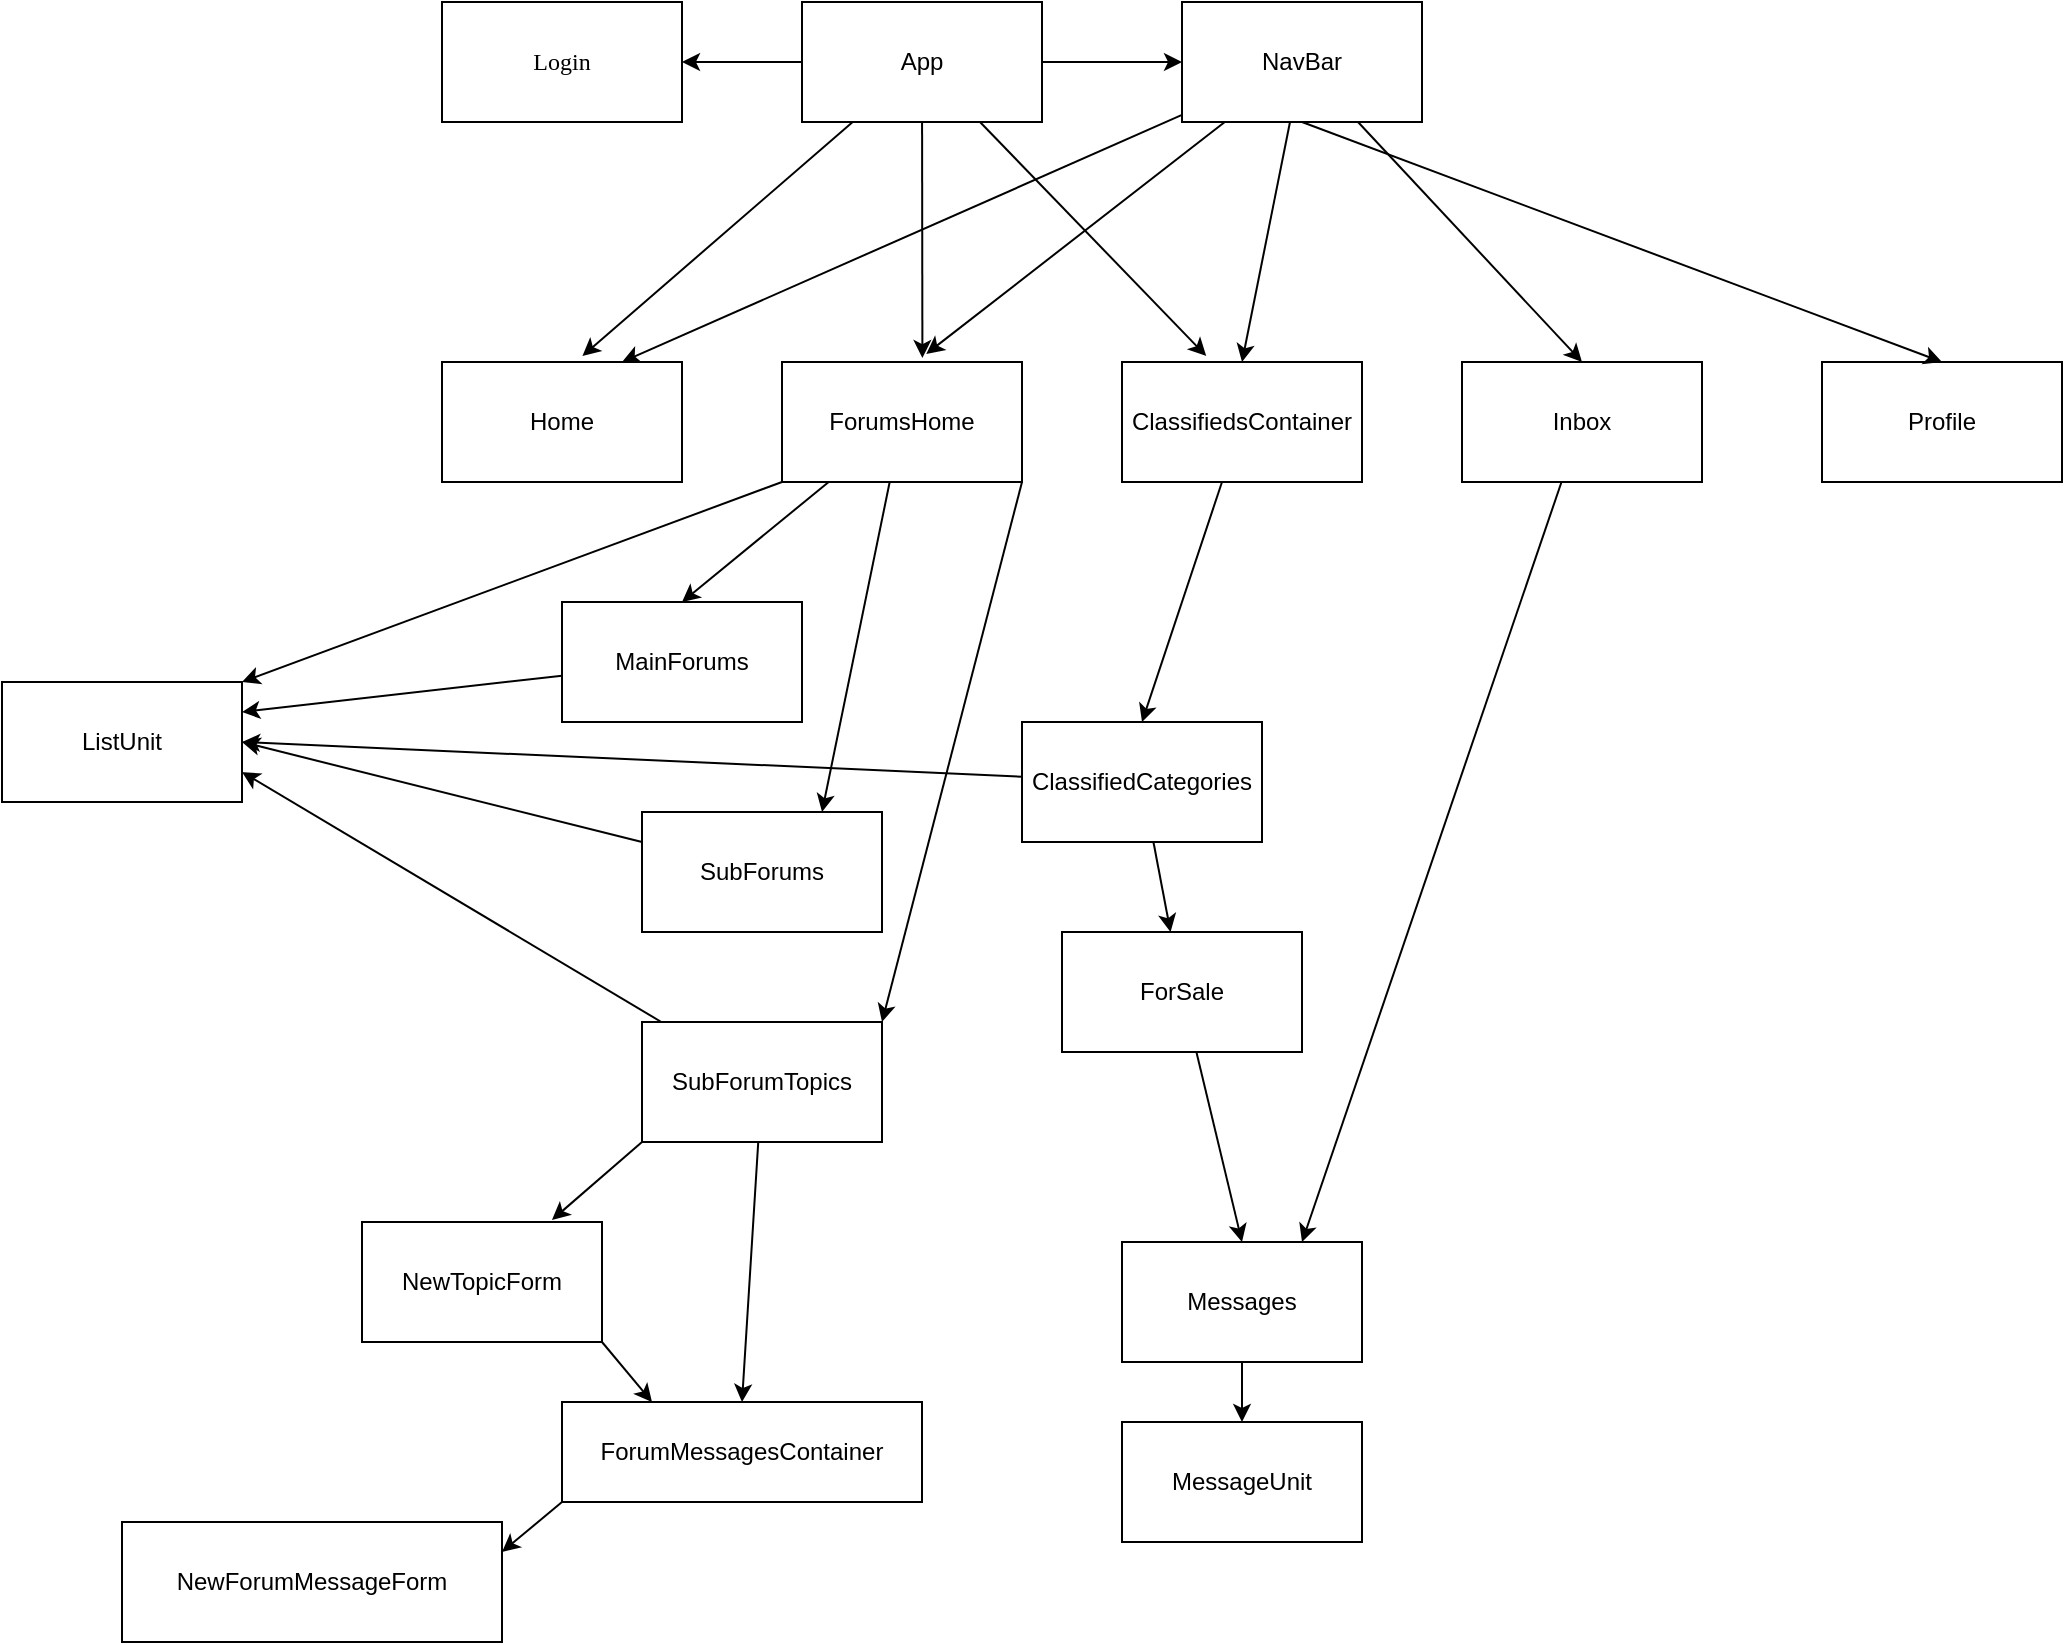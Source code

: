 <mxfile>
    <diagram id="ThbgS6NjA9mEhRyuva3a" name="Page-1">
        <mxGraphModel dx="1866" dy="467" grid="1" gridSize="10" guides="1" tooltips="1" connect="1" arrows="1" fold="1" page="1" pageScale="1" pageWidth="1100" pageHeight="850" math="0" shadow="0">
            <root>
                <mxCell id="0"/>
                <mxCell id="1" parent="0"/>
                <mxCell id="3" value="Home" style="rounded=0;whiteSpace=wrap;html=1;" parent="1" vertex="1">
                    <mxGeometry x="30" y="200" width="120" height="60" as="geometry"/>
                </mxCell>
                <mxCell id="38" style="edgeStyle=none;html=1;entryX=0.75;entryY=0;entryDx=0;entryDy=0;fontFamily=Verdana;" parent="1" source="4" target="16" edge="1">
                    <mxGeometry relative="1" as="geometry"/>
                </mxCell>
                <mxCell id="4" value="Inbox" style="rounded=0;whiteSpace=wrap;html=1;" parent="1" vertex="1">
                    <mxGeometry x="540" y="200" width="120" height="60" as="geometry"/>
                </mxCell>
                <mxCell id="33" style="edgeStyle=none;html=1;entryX=0.5;entryY=0;entryDx=0;entryDy=0;fontFamily=Verdana;" parent="1" source="5" target="17" edge="1">
                    <mxGeometry relative="1" as="geometry"/>
                </mxCell>
                <mxCell id="5" value="ClassifiedsContainer" style="rounded=0;whiteSpace=wrap;html=1;" parent="1" vertex="1">
                    <mxGeometry x="370" y="200" width="120" height="60" as="geometry"/>
                </mxCell>
                <mxCell id="20" style="edgeStyle=none;html=1;exitX=0;exitY=0.5;exitDx=0;exitDy=0;entryX=1;entryY=0.5;entryDx=0;entryDy=0;fontFamily=Verdana;" parent="1" source="6" target="10" edge="1">
                    <mxGeometry relative="1" as="geometry"/>
                </mxCell>
                <mxCell id="21" style="edgeStyle=none;html=1;fontFamily=Verdana;entryX=0.585;entryY=-0.05;entryDx=0;entryDy=0;entryPerimeter=0;" parent="1" source="6" target="3" edge="1">
                    <mxGeometry relative="1" as="geometry">
                        <mxPoint x="100" y="190" as="targetPoint"/>
                    </mxGeometry>
                </mxCell>
                <mxCell id="22" style="edgeStyle=none;html=1;entryX=0.585;entryY=-0.033;entryDx=0;entryDy=0;entryPerimeter=0;fontFamily=Verdana;" parent="1" source="6" target="7" edge="1">
                    <mxGeometry relative="1" as="geometry"/>
                </mxCell>
                <mxCell id="23" style="edgeStyle=none;html=1;entryX=0.351;entryY=-0.05;entryDx=0;entryDy=0;entryPerimeter=0;fontFamily=Verdana;" parent="1" source="6" target="5" edge="1">
                    <mxGeometry relative="1" as="geometry"/>
                </mxCell>
                <mxCell id="39" style="edgeStyle=none;html=1;entryX=0;entryY=0.5;entryDx=0;entryDy=0;fontFamily=Verdana;" parent="1" source="6" target="9" edge="1">
                    <mxGeometry relative="1" as="geometry"/>
                </mxCell>
                <mxCell id="6" value="App" style="rounded=0;whiteSpace=wrap;html=1;" parent="1" vertex="1">
                    <mxGeometry x="210" y="20" width="120" height="60" as="geometry"/>
                </mxCell>
                <mxCell id="40" style="edgeStyle=none;html=1;fontFamily=Verdana;entryX=0.5;entryY=0;entryDx=0;entryDy=0;" parent="1" source="7" target="48" edge="1">
                    <mxGeometry relative="1" as="geometry">
                        <mxPoint x="260" y="300" as="targetPoint"/>
                    </mxGeometry>
                </mxCell>
                <mxCell id="44" style="edgeStyle=none;html=1;exitX=0;exitY=1;exitDx=0;exitDy=0;entryX=1;entryY=0;entryDx=0;entryDy=0;fontFamily=Verdana;" parent="1" source="7" target="42" edge="1">
                    <mxGeometry relative="1" as="geometry"/>
                </mxCell>
                <mxCell id="50" style="edgeStyle=none;html=1;entryX=0.75;entryY=0;entryDx=0;entryDy=0;fontFamily=Verdana;" parent="1" source="7" target="13" edge="1">
                    <mxGeometry relative="1" as="geometry"/>
                </mxCell>
                <mxCell id="51" style="edgeStyle=none;html=1;exitX=1;exitY=1;exitDx=0;exitDy=0;entryX=1;entryY=0;entryDx=0;entryDy=0;fontFamily=Verdana;" parent="1" source="7" target="15" edge="1">
                    <mxGeometry relative="1" as="geometry"/>
                </mxCell>
                <mxCell id="7" value="ForumsHome" style="rounded=0;whiteSpace=wrap;html=1;" parent="1" vertex="1">
                    <mxGeometry x="200" y="200" width="120" height="60" as="geometry"/>
                </mxCell>
                <mxCell id="8" value="Profile" style="rounded=0;whiteSpace=wrap;html=1;" parent="1" vertex="1">
                    <mxGeometry x="720" y="200" width="120" height="60" as="geometry"/>
                </mxCell>
                <mxCell id="27" style="edgeStyle=none;html=1;exitX=0.5;exitY=1;exitDx=0;exitDy=0;entryX=0.5;entryY=0;entryDx=0;entryDy=0;fontFamily=Verdana;" parent="1" source="9" target="8" edge="1">
                    <mxGeometry relative="1" as="geometry"/>
                </mxCell>
                <mxCell id="29" style="edgeStyle=none;html=1;entryX=0.5;entryY=0;entryDx=0;entryDy=0;fontFamily=Verdana;" parent="1" source="9" target="4" edge="1">
                    <mxGeometry relative="1" as="geometry"/>
                </mxCell>
                <mxCell id="30" style="edgeStyle=none;html=1;entryX=0.5;entryY=0;entryDx=0;entryDy=0;fontFamily=Verdana;" parent="1" source="9" target="5" edge="1">
                    <mxGeometry relative="1" as="geometry"/>
                </mxCell>
                <mxCell id="31" style="edgeStyle=none;html=1;entryX=0.601;entryY=-0.067;entryDx=0;entryDy=0;entryPerimeter=0;fontFamily=Verdana;" parent="1" source="9" target="7" edge="1">
                    <mxGeometry relative="1" as="geometry"/>
                </mxCell>
                <mxCell id="32" style="edgeStyle=none;html=1;entryX=0.75;entryY=0;entryDx=0;entryDy=0;fontFamily=Verdana;" parent="1" source="9" target="3" edge="1">
                    <mxGeometry relative="1" as="geometry"/>
                </mxCell>
                <mxCell id="9" value="NavBar" style="rounded=0;whiteSpace=wrap;html=1;" parent="1" vertex="1">
                    <mxGeometry x="400" y="20" width="120" height="60" as="geometry"/>
                </mxCell>
                <object label="Login" id="10">
                    <mxCell style="rounded=0;whiteSpace=wrap;html=1;fontFamily=Verdana;" parent="1" vertex="1">
                        <mxGeometry x="30" y="20" width="120" height="60" as="geometry"/>
                    </mxCell>
                </object>
                <mxCell id="45" style="edgeStyle=none;html=1;entryX=1;entryY=0.5;entryDx=0;entryDy=0;fontFamily=Verdana;" parent="1" source="13" target="42" edge="1">
                    <mxGeometry relative="1" as="geometry"/>
                </mxCell>
                <mxCell id="13" value="SubForums" style="rounded=0;whiteSpace=wrap;html=1;" parent="1" vertex="1">
                    <mxGeometry x="130" y="425" width="120" height="60" as="geometry"/>
                </mxCell>
                <mxCell id="46" style="edgeStyle=none;html=1;entryX=1;entryY=0.75;entryDx=0;entryDy=0;fontFamily=Verdana;" parent="1" source="15" target="42" edge="1">
                    <mxGeometry relative="1" as="geometry"/>
                </mxCell>
                <mxCell id="54" style="edgeStyle=none;html=1;exitX=0;exitY=1;exitDx=0;exitDy=0;entryX=0.875;entryY=-0.017;entryDx=0;entryDy=0;entryPerimeter=0;" parent="1" source="15" edge="1">
                    <mxGeometry relative="1" as="geometry">
                        <mxPoint x="85" y="628.98" as="targetPoint"/>
                    </mxGeometry>
                </mxCell>
                <mxCell id="57" style="edgeStyle=none;html=1;entryX=0.5;entryY=0;entryDx=0;entryDy=0;" parent="1" source="15" target="56" edge="1">
                    <mxGeometry relative="1" as="geometry"/>
                </mxCell>
                <mxCell id="15" value="SubForumTopics" style="rounded=0;whiteSpace=wrap;html=1;" parent="1" vertex="1">
                    <mxGeometry x="130" y="530" width="120" height="60" as="geometry"/>
                </mxCell>
                <mxCell id="35" style="edgeStyle=none;html=1;fontFamily=Verdana;" parent="1" source="16" target="19" edge="1">
                    <mxGeometry relative="1" as="geometry"/>
                </mxCell>
                <mxCell id="16" value="Messages" style="rounded=0;whiteSpace=wrap;html=1;" parent="1" vertex="1">
                    <mxGeometry x="370" y="640" width="120" height="60" as="geometry"/>
                </mxCell>
                <mxCell id="34" style="edgeStyle=none;html=1;fontFamily=Verdana;" parent="1" source="17" target="18" edge="1">
                    <mxGeometry relative="1" as="geometry"/>
                </mxCell>
                <mxCell id="47" value="" style="edgeStyle=none;html=1;fontFamily=Verdana;entryX=1;entryY=0.5;entryDx=0;entryDy=0;" parent="1" source="17" target="42" edge="1">
                    <mxGeometry relative="1" as="geometry">
                        <mxPoint x="330" y="370" as="targetPoint"/>
                    </mxGeometry>
                </mxCell>
                <mxCell id="17" value="ClassifiedCategories" style="rounded=0;whiteSpace=wrap;html=1;" parent="1" vertex="1">
                    <mxGeometry x="320" y="380" width="120" height="60" as="geometry"/>
                </mxCell>
                <mxCell id="37" style="edgeStyle=none;html=1;entryX=0.5;entryY=0;entryDx=0;entryDy=0;fontFamily=Verdana;" parent="1" source="18" target="16" edge="1">
                    <mxGeometry relative="1" as="geometry"/>
                </mxCell>
                <mxCell id="18" value="ForSale" style="rounded=0;whiteSpace=wrap;html=1;" parent="1" vertex="1">
                    <mxGeometry x="340" y="485" width="120" height="60" as="geometry"/>
                </mxCell>
                <mxCell id="19" value="MessageUnit" style="rounded=0;whiteSpace=wrap;html=1;" parent="1" vertex="1">
                    <mxGeometry x="370" y="730" width="120" height="60" as="geometry"/>
                </mxCell>
                <mxCell id="42" value="ListUnit" style="rounded=0;whiteSpace=wrap;html=1;" parent="1" vertex="1">
                    <mxGeometry x="-190" y="360" width="120" height="60" as="geometry"/>
                </mxCell>
                <mxCell id="52" style="edgeStyle=none;html=1;entryX=1;entryY=0.25;entryDx=0;entryDy=0;fontFamily=Verdana;" parent="1" source="48" target="42" edge="1">
                    <mxGeometry relative="1" as="geometry"/>
                </mxCell>
                <mxCell id="48" value="MainForums&lt;br&gt;" style="rounded=0;whiteSpace=wrap;html=1;" parent="1" vertex="1">
                    <mxGeometry x="90" y="320" width="120" height="60" as="geometry"/>
                </mxCell>
                <mxCell id="58" style="edgeStyle=none;html=1;exitX=1;exitY=1;exitDx=0;exitDy=0;entryX=0.25;entryY=0;entryDx=0;entryDy=0;" parent="1" source="55" target="56" edge="1">
                    <mxGeometry relative="1" as="geometry"/>
                </mxCell>
                <mxCell id="55" value="NewTopicForm" style="rounded=0;whiteSpace=wrap;html=1;" parent="1" vertex="1">
                    <mxGeometry x="-10" y="630" width="120" height="60" as="geometry"/>
                </mxCell>
                <mxCell id="60" style="edgeStyle=none;html=1;exitX=0;exitY=1;exitDx=0;exitDy=0;entryX=0;entryY=1;entryDx=0;entryDy=0;" edge="1" parent="1" source="56" target="56">
                    <mxGeometry relative="1" as="geometry">
                        <Array as="points">
                            <mxPoint x="90" y="770"/>
                        </Array>
                    </mxGeometry>
                </mxCell>
                <mxCell id="61" style="edgeStyle=none;html=1;exitX=0;exitY=1;exitDx=0;exitDy=0;entryX=1;entryY=0.25;entryDx=0;entryDy=0;" edge="1" parent="1" source="56" target="59">
                    <mxGeometry relative="1" as="geometry"/>
                </mxCell>
                <mxCell id="56" value="ForumMessagesContainer&lt;br&gt;" style="rounded=0;whiteSpace=wrap;html=1;" parent="1" vertex="1">
                    <mxGeometry x="90" y="720" width="180" height="50" as="geometry"/>
                </mxCell>
                <mxCell id="59" value="NewForumMessageForm" style="rounded=0;whiteSpace=wrap;html=1;" vertex="1" parent="1">
                    <mxGeometry x="-130" y="780" width="190" height="60" as="geometry"/>
                </mxCell>
            </root>
        </mxGraphModel>
    </diagram>
</mxfile>